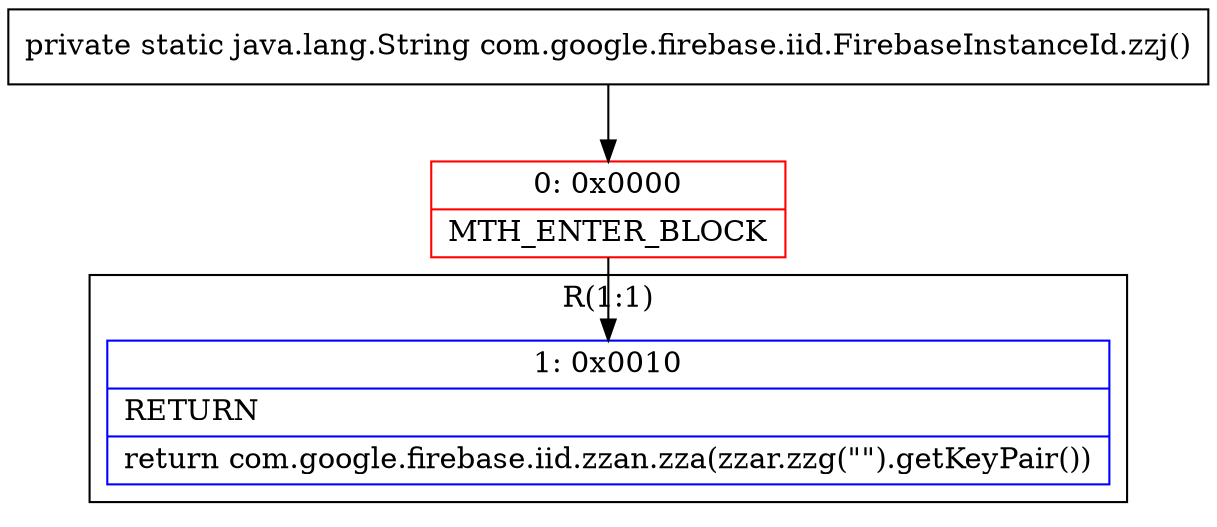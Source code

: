 digraph "CFG forcom.google.firebase.iid.FirebaseInstanceId.zzj()Ljava\/lang\/String;" {
subgraph cluster_Region_1024913245 {
label = "R(1:1)";
node [shape=record,color=blue];
Node_1 [shape=record,label="{1\:\ 0x0010|RETURN\l|return com.google.firebase.iid.zzan.zza(zzar.zzg(\"\").getKeyPair())\l}"];
}
Node_0 [shape=record,color=red,label="{0\:\ 0x0000|MTH_ENTER_BLOCK\l}"];
MethodNode[shape=record,label="{private static java.lang.String com.google.firebase.iid.FirebaseInstanceId.zzj() }"];
MethodNode -> Node_0;
Node_0 -> Node_1;
}

